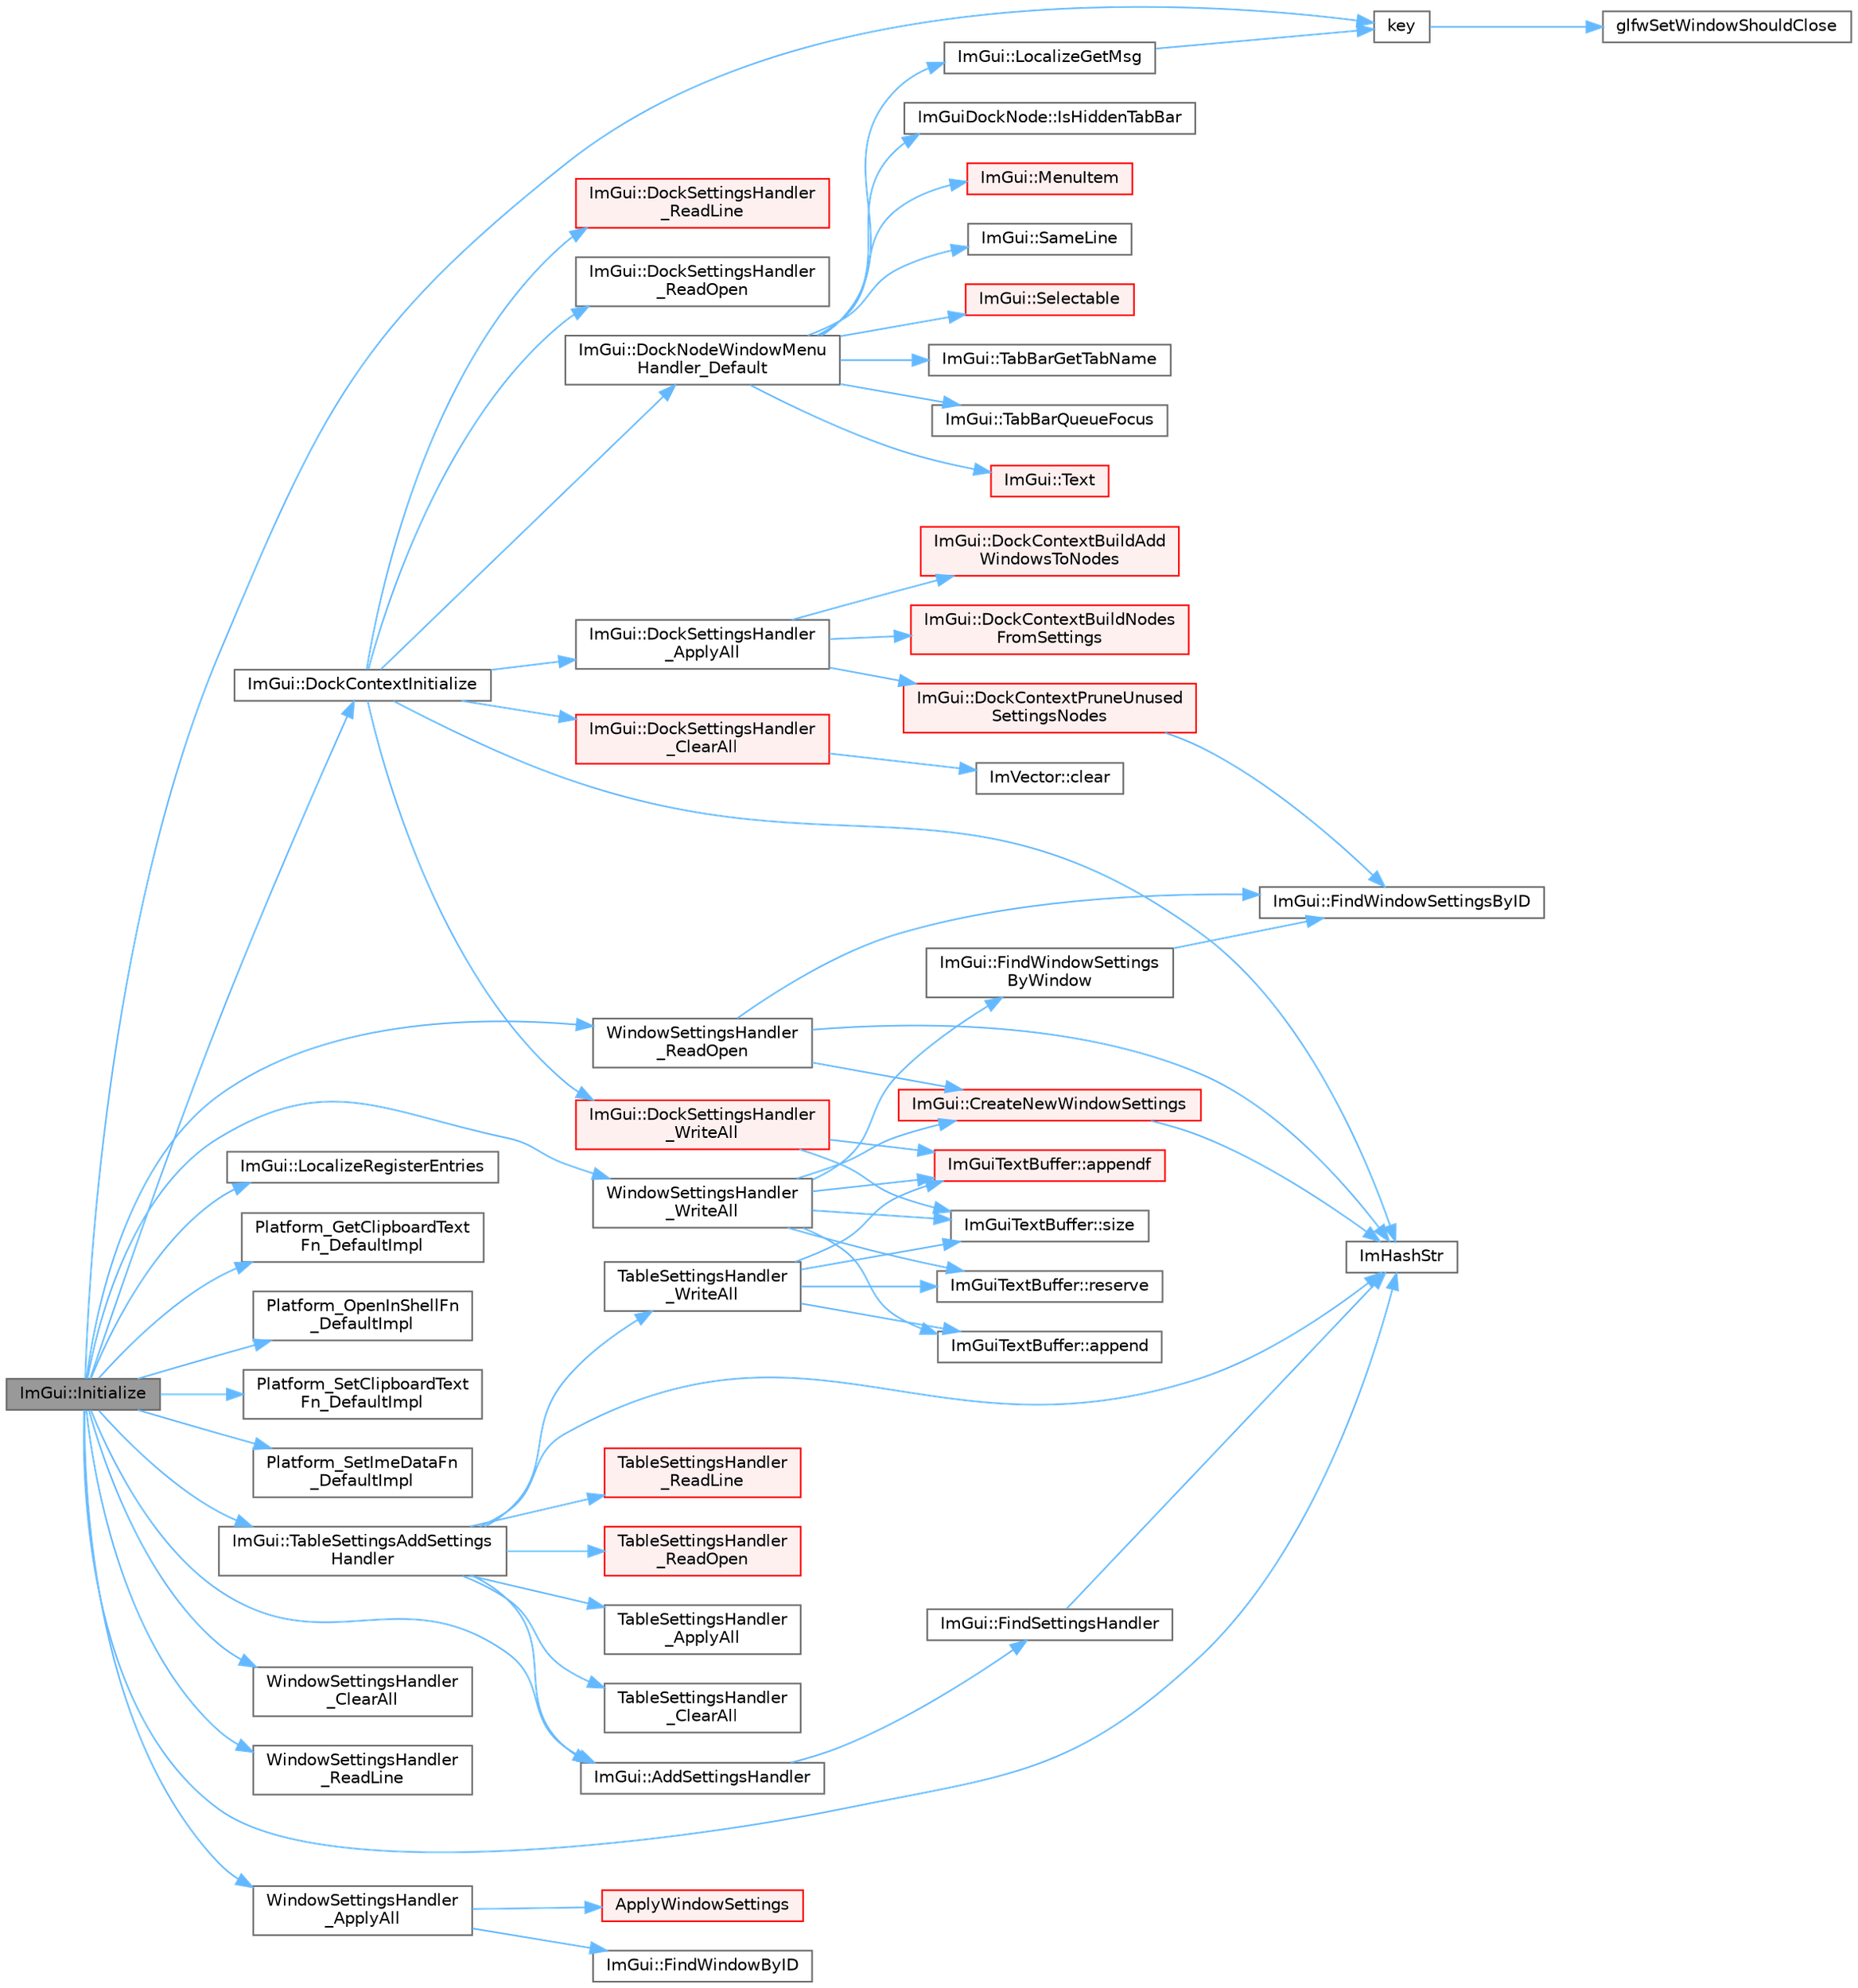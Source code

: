digraph "ImGui::Initialize"
{
 // LATEX_PDF_SIZE
  bgcolor="transparent";
  edge [fontname=Helvetica,fontsize=10,labelfontname=Helvetica,labelfontsize=10];
  node [fontname=Helvetica,fontsize=10,shape=box,height=0.2,width=0.4];
  rankdir="LR";
  Node1 [id="Node000001",label="ImGui::Initialize",height=0.2,width=0.4,color="gray40", fillcolor="grey60", style="filled", fontcolor="black",tooltip=" "];
  Node1 -> Node2 [id="edge1_Node000001_Node000002",color="steelblue1",style="solid",tooltip=" "];
  Node2 [id="Node000002",label="ImGui::AddSettingsHandler",height=0.2,width=0.4,color="grey40", fillcolor="white", style="filled",URL="$namespace_im_gui.html#ade13c9d3114fb2fae235a29a6388495d",tooltip=" "];
  Node2 -> Node3 [id="edge2_Node000002_Node000003",color="steelblue1",style="solid",tooltip=" "];
  Node3 [id="Node000003",label="ImGui::FindSettingsHandler",height=0.2,width=0.4,color="grey40", fillcolor="white", style="filled",URL="$namespace_im_gui.html#ad9e15440c52f63aa96ef3b3938d566f8",tooltip=" "];
  Node3 -> Node4 [id="edge3_Node000003_Node000004",color="steelblue1",style="solid",tooltip=" "];
  Node4 [id="Node000004",label="ImHashStr",height=0.2,width=0.4,color="grey40", fillcolor="white", style="filled",URL="$imgui_8cpp.html#ab6659b5d67f7a3369e099ce890e12223",tooltip=" "];
  Node1 -> Node5 [id="edge4_Node000001_Node000005",color="steelblue1",style="solid",tooltip=" "];
  Node5 [id="Node000005",label="ImGui::DockContextInitialize",height=0.2,width=0.4,color="grey40", fillcolor="white", style="filled",URL="$namespace_im_gui.html#a3b7bcf876b64c28c4eb3868f79728499",tooltip=" "];
  Node5 -> Node6 [id="edge5_Node000005_Node000006",color="steelblue1",style="solid",tooltip=" "];
  Node6 [id="Node000006",label="ImGui::DockNodeWindowMenu\lHandler_Default",height=0.2,width=0.4,color="grey40", fillcolor="white", style="filled",URL="$namespace_im_gui.html#a46592395e19aa3aacfccc2222693bec8",tooltip=" "];
  Node6 -> Node7 [id="edge6_Node000006_Node000007",color="steelblue1",style="solid",tooltip=" "];
  Node7 [id="Node000007",label="ImGuiDockNode::IsHiddenTabBar",height=0.2,width=0.4,color="grey40", fillcolor="white", style="filled",URL="$struct_im_gui_dock_node.html#aa558bdb7d207e4043c6027cf670109d8",tooltip=" "];
  Node6 -> Node8 [id="edge7_Node000006_Node000008",color="steelblue1",style="solid",tooltip=" "];
  Node8 [id="Node000008",label="ImGui::LocalizeGetMsg",height=0.2,width=0.4,color="grey40", fillcolor="white", style="filled",URL="$namespace_im_gui.html#a0560d8edbeb9985eda5334d2f01a6fad",tooltip=" "];
  Node8 -> Node9 [id="edge8_Node000008_Node000009",color="steelblue1",style="solid",tooltip=" "];
  Node9 [id="Node000009",label="key",height=0.2,width=0.4,color="grey40", fillcolor="white", style="filled",URL="$gears_8c.html#accd6b5b92b78666e36543412d4ac14cd",tooltip=" "];
  Node9 -> Node10 [id="edge9_Node000009_Node000010",color="steelblue1",style="solid",tooltip=" "];
  Node10 [id="Node000010",label="glfwSetWindowShouldClose",height=0.2,width=0.4,color="grey40", fillcolor="white", style="filled",URL="$group__window.html#ga1cadeda7a1e2f224e06a8415d30741aa",tooltip="Sets the close flag of the specified window."];
  Node6 -> Node11 [id="edge10_Node000006_Node000011",color="steelblue1",style="solid",tooltip=" "];
  Node11 [id="Node000011",label="ImGui::MenuItem",height=0.2,width=0.4,color="red", fillcolor="#FFF0F0", style="filled",URL="$namespace_im_gui.html#aa1bae511ca47478998693a9d8c84f2e6",tooltip=" "];
  Node6 -> Node125 [id="edge11_Node000006_Node000125",color="steelblue1",style="solid",tooltip=" "];
  Node125 [id="Node000125",label="ImGui::SameLine",height=0.2,width=0.4,color="grey40", fillcolor="white", style="filled",URL="$namespace_im_gui.html#addd433eb3aae59119e341e80db474f66",tooltip=" "];
  Node6 -> Node57 [id="edge12_Node000006_Node000057",color="steelblue1",style="solid",tooltip=" "];
  Node57 [id="Node000057",label="ImGui::Selectable",height=0.2,width=0.4,color="red", fillcolor="#FFF0F0", style="filled",URL="$namespace_im_gui.html#af98575238bda183a523df19fb447af60",tooltip=" "];
  Node6 -> Node160 [id="edge13_Node000006_Node000160",color="steelblue1",style="solid",tooltip=" "];
  Node160 [id="Node000160",label="ImGui::TabBarGetTabName",height=0.2,width=0.4,color="grey40", fillcolor="white", style="filled",URL="$namespace_im_gui.html#a5ad2340bc5e4f8b0f8a77e8dc5621531",tooltip=" "];
  Node6 -> Node161 [id="edge14_Node000006_Node000161",color="steelblue1",style="solid",tooltip=" "];
  Node161 [id="Node000161",label="ImGui::TabBarQueueFocus",height=0.2,width=0.4,color="grey40", fillcolor="white", style="filled",URL="$namespace_im_gui.html#a6808a631d32de769e33eaac85ff3d85c",tooltip=" "];
  Node6 -> Node162 [id="edge15_Node000006_Node000162",color="steelblue1",style="solid",tooltip=" "];
  Node162 [id="Node000162",label="ImGui::Text",height=0.2,width=0.4,color="red", fillcolor="#FFF0F0", style="filled",URL="$namespace_im_gui.html#a9e7b83611fe441d54fad2effb4bf4965",tooltip=" "];
  Node5 -> Node164 [id="edge16_Node000005_Node000164",color="steelblue1",style="solid",tooltip=" "];
  Node164 [id="Node000164",label="ImGui::DockSettingsHandler\l_ApplyAll",height=0.2,width=0.4,color="grey40", fillcolor="white", style="filled",URL="$namespace_im_gui.html#a5a15182dbd53ea7081397d1ad968bc79",tooltip=" "];
  Node164 -> Node165 [id="edge17_Node000164_Node000165",color="steelblue1",style="solid",tooltip=" "];
  Node165 [id="Node000165",label="ImGui::DockContextBuildAdd\lWindowsToNodes",height=0.2,width=0.4,color="red", fillcolor="#FFF0F0", style="filled",URL="$namespace_im_gui.html#a6402f947598015002ce2f82890484513",tooltip=" "];
  Node164 -> Node203 [id="edge18_Node000164_Node000203",color="steelblue1",style="solid",tooltip=" "];
  Node203 [id="Node000203",label="ImGui::DockContextBuildNodes\lFromSettings",height=0.2,width=0.4,color="red", fillcolor="#FFF0F0", style="filled",URL="$namespace_im_gui.html#a6d45bf3d75b8591675d83441f5745ae1",tooltip=" "];
  Node164 -> Node210 [id="edge19_Node000164_Node000210",color="steelblue1",style="solid",tooltip=" "];
  Node210 [id="Node000210",label="ImGui::DockContextPruneUnused\lSettingsNodes",height=0.2,width=0.4,color="red", fillcolor="#FFF0F0", style="filled",URL="$namespace_im_gui.html#adc0c133a37b7e56223cb104f8bca32dc",tooltip=" "];
  Node210 -> Node212 [id="edge20_Node000210_Node000212",color="steelblue1",style="solid",tooltip=" "];
  Node212 [id="Node000212",label="ImGui::FindWindowSettingsByID",height=0.2,width=0.4,color="grey40", fillcolor="white", style="filled",URL="$namespace_im_gui.html#a186a7c51e5dc70e54843c9e9415707e2",tooltip=" "];
  Node5 -> Node217 [id="edge21_Node000005_Node000217",color="steelblue1",style="solid",tooltip=" "];
  Node217 [id="Node000217",label="ImGui::DockSettingsHandler\l_ClearAll",height=0.2,width=0.4,color="red", fillcolor="#FFF0F0", style="filled",URL="$namespace_im_gui.html#a715a6e2d43d08b58727623d0a61aa92e",tooltip=" "];
  Node217 -> Node180 [id="edge22_Node000217_Node000180",color="steelblue1",style="solid",tooltip=" "];
  Node180 [id="Node000180",label="ImVector::clear",height=0.2,width=0.4,color="grey40", fillcolor="white", style="filled",URL="$struct_im_vector.html#ae2d401b4ec5f1113cdb8edb5a61a38f7",tooltip=" "];
  Node5 -> Node231 [id="edge23_Node000005_Node000231",color="steelblue1",style="solid",tooltip=" "];
  Node231 [id="Node000231",label="ImGui::DockSettingsHandler\l_ReadLine",height=0.2,width=0.4,color="red", fillcolor="#FFF0F0", style="filled",URL="$namespace_im_gui.html#a16b89ffa662d85c87662e7650eea4fb3",tooltip=" "];
  Node5 -> Node234 [id="edge24_Node000005_Node000234",color="steelblue1",style="solid",tooltip=" "];
  Node234 [id="Node000234",label="ImGui::DockSettingsHandler\l_ReadOpen",height=0.2,width=0.4,color="grey40", fillcolor="white", style="filled",URL="$namespace_im_gui.html#a6facf897fbca7a269042adf4f137f9fd",tooltip=" "];
  Node5 -> Node235 [id="edge25_Node000005_Node000235",color="steelblue1",style="solid",tooltip=" "];
  Node235 [id="Node000235",label="ImGui::DockSettingsHandler\l_WriteAll",height=0.2,width=0.4,color="red", fillcolor="#FFF0F0", style="filled",URL="$namespace_im_gui.html#ae3b26835e46a1c504ba368bf3440e951",tooltip=" "];
  Node235 -> Node236 [id="edge26_Node000235_Node000236",color="steelblue1",style="solid",tooltip=" "];
  Node236 [id="Node000236",label="ImGuiTextBuffer::appendf",height=0.2,width=0.4,color="red", fillcolor="#FFF0F0", style="filled",URL="$struct_im_gui_text_buffer.html#a1c5892db030c5364823793f472754c9e",tooltip=" "];
  Node235 -> Node241 [id="edge27_Node000235_Node000241",color="steelblue1",style="solid",tooltip=" "];
  Node241 [id="Node000241",label="ImGuiTextBuffer::size",height=0.2,width=0.4,color="grey40", fillcolor="white", style="filled",URL="$struct_im_gui_text_buffer.html#a2811fcd43e0224eb3bd0f3464b634289",tooltip=" "];
  Node5 -> Node4 [id="edge28_Node000005_Node000004",color="steelblue1",style="solid",tooltip=" "];
  Node1 -> Node4 [id="edge29_Node000001_Node000004",color="steelblue1",style="solid",tooltip=" "];
  Node1 -> Node9 [id="edge30_Node000001_Node000009",color="steelblue1",style="solid",tooltip=" "];
  Node1 -> Node242 [id="edge31_Node000001_Node000242",color="steelblue1",style="solid",tooltip=" "];
  Node242 [id="Node000242",label="ImGui::LocalizeRegisterEntries",height=0.2,width=0.4,color="grey40", fillcolor="white", style="filled",URL="$namespace_im_gui.html#a676850197b862c70a447880ae5087895",tooltip=" "];
  Node1 -> Node243 [id="edge32_Node000001_Node000243",color="steelblue1",style="solid",tooltip=" "];
  Node243 [id="Node000243",label="Platform_GetClipboardText\lFn_DefaultImpl",height=0.2,width=0.4,color="grey40", fillcolor="white", style="filled",URL="$imgui_8cpp.html#a2421bb8978de8787e5c9c85edc80fe82",tooltip=" "];
  Node1 -> Node244 [id="edge33_Node000001_Node000244",color="steelblue1",style="solid",tooltip=" "];
  Node244 [id="Node000244",label="Platform_OpenInShellFn\l_DefaultImpl",height=0.2,width=0.4,color="grey40", fillcolor="white", style="filled",URL="$imgui_8cpp.html#ab7298cb2396098ef9145a374ac3f4381",tooltip=" "];
  Node1 -> Node245 [id="edge34_Node000001_Node000245",color="steelblue1",style="solid",tooltip=" "];
  Node245 [id="Node000245",label="Platform_SetClipboardText\lFn_DefaultImpl",height=0.2,width=0.4,color="grey40", fillcolor="white", style="filled",URL="$imgui_8cpp.html#a9dc5de818052845de948ffc79e925e04",tooltip=" "];
  Node1 -> Node246 [id="edge35_Node000001_Node000246",color="steelblue1",style="solid",tooltip=" "];
  Node246 [id="Node000246",label="Platform_SetImeDataFn\l_DefaultImpl",height=0.2,width=0.4,color="grey40", fillcolor="white", style="filled",URL="$imgui_8cpp.html#a35cee2a16eebdfb722ef537c94ef2625",tooltip=" "];
  Node1 -> Node247 [id="edge36_Node000001_Node000247",color="steelblue1",style="solid",tooltip=" "];
  Node247 [id="Node000247",label="ImGui::TableSettingsAddSettings\lHandler",height=0.2,width=0.4,color="grey40", fillcolor="white", style="filled",URL="$namespace_im_gui.html#a49786e01457877baef3eb8c01eca38d1",tooltip=" "];
  Node247 -> Node2 [id="edge37_Node000247_Node000002",color="steelblue1",style="solid",tooltip=" "];
  Node247 -> Node4 [id="edge38_Node000247_Node000004",color="steelblue1",style="solid",tooltip=" "];
  Node247 -> Node248 [id="edge39_Node000247_Node000248",color="steelblue1",style="solid",tooltip=" "];
  Node248 [id="Node000248",label="TableSettingsHandler\l_ApplyAll",height=0.2,width=0.4,color="grey40", fillcolor="white", style="filled",URL="$imgui__tables_8cpp.html#afbcb0e08aa823944c0b6fe412821562b",tooltip=" "];
  Node247 -> Node249 [id="edge40_Node000247_Node000249",color="steelblue1",style="solid",tooltip=" "];
  Node249 [id="Node000249",label="TableSettingsHandler\l_ClearAll",height=0.2,width=0.4,color="grey40", fillcolor="white", style="filled",URL="$imgui__tables_8cpp.html#a72509642c50a5c4abc1efa33e69d2ca1",tooltip=" "];
  Node247 -> Node250 [id="edge41_Node000247_Node000250",color="steelblue1",style="solid",tooltip=" "];
  Node250 [id="Node000250",label="TableSettingsHandler\l_ReadLine",height=0.2,width=0.4,color="red", fillcolor="#FFF0F0", style="filled",URL="$imgui__tables_8cpp.html#aba3f3f2dbb7e835738033a419bfdd73c",tooltip=" "];
  Node247 -> Node252 [id="edge42_Node000247_Node000252",color="steelblue1",style="solid",tooltip=" "];
  Node252 [id="Node000252",label="TableSettingsHandler\l_ReadOpen",height=0.2,width=0.4,color="red", fillcolor="#FFF0F0", style="filled",URL="$imgui__tables_8cpp.html#af80e16664c0cb81be75c414c9010a810",tooltip=" "];
  Node247 -> Node257 [id="edge43_Node000247_Node000257",color="steelblue1",style="solid",tooltip=" "];
  Node257 [id="Node000257",label="TableSettingsHandler\l_WriteAll",height=0.2,width=0.4,color="grey40", fillcolor="white", style="filled",URL="$imgui__tables_8cpp.html#af7d20f2a36d3a68b646eaf68dd785900",tooltip=" "];
  Node257 -> Node258 [id="edge44_Node000257_Node000258",color="steelblue1",style="solid",tooltip=" "];
  Node258 [id="Node000258",label="ImGuiTextBuffer::append",height=0.2,width=0.4,color="grey40", fillcolor="white", style="filled",URL="$struct_im_gui_text_buffer.html#a9101840866a9e5408ea1e25a779a40dc",tooltip=" "];
  Node257 -> Node236 [id="edge45_Node000257_Node000236",color="steelblue1",style="solid",tooltip=" "];
  Node257 -> Node259 [id="edge46_Node000257_Node000259",color="steelblue1",style="solid",tooltip=" "];
  Node259 [id="Node000259",label="ImGuiTextBuffer::reserve",height=0.2,width=0.4,color="grey40", fillcolor="white", style="filled",URL="$struct_im_gui_text_buffer.html#a3271f361e0f1997f4c3eb77665fdf161",tooltip=" "];
  Node257 -> Node241 [id="edge47_Node000257_Node000241",color="steelblue1",style="solid",tooltip=" "];
  Node1 -> Node260 [id="edge48_Node000001_Node000260",color="steelblue1",style="solid",tooltip=" "];
  Node260 [id="Node000260",label="WindowSettingsHandler\l_ApplyAll",height=0.2,width=0.4,color="grey40", fillcolor="white", style="filled",URL="$imgui_8cpp.html#a4f345909ba493da1c34b89bb89ac4475",tooltip=" "];
  Node260 -> Node261 [id="edge49_Node000260_Node000261",color="steelblue1",style="solid",tooltip=" "];
  Node261 [id="Node000261",label="ApplyWindowSettings",height=0.2,width=0.4,color="red", fillcolor="#FFF0F0", style="filled",URL="$imgui_8cpp.html#a1dc50294d00308b0e87af6cace2fe04e",tooltip=" "];
  Node260 -> Node208 [id="edge50_Node000260_Node000208",color="steelblue1",style="solid",tooltip=" "];
  Node208 [id="Node000208",label="ImGui::FindWindowByID",height=0.2,width=0.4,color="grey40", fillcolor="white", style="filled",URL="$namespace_im_gui.html#a82204d8800dc3a072ddbcbd2aecc48ac",tooltip=" "];
  Node1 -> Node263 [id="edge51_Node000001_Node000263",color="steelblue1",style="solid",tooltip=" "];
  Node263 [id="Node000263",label="WindowSettingsHandler\l_ClearAll",height=0.2,width=0.4,color="grey40", fillcolor="white", style="filled",URL="$imgui_8cpp.html#a942052dc32d118a3455ea9cc244c41ad",tooltip=" "];
  Node1 -> Node264 [id="edge52_Node000001_Node000264",color="steelblue1",style="solid",tooltip=" "];
  Node264 [id="Node000264",label="WindowSettingsHandler\l_ReadLine",height=0.2,width=0.4,color="grey40", fillcolor="white", style="filled",URL="$imgui_8cpp.html#a8f46722f3d3b6a30f8f8256aaa34f274",tooltip=" "];
  Node1 -> Node265 [id="edge53_Node000001_Node000265",color="steelblue1",style="solid",tooltip=" "];
  Node265 [id="Node000265",label="WindowSettingsHandler\l_ReadOpen",height=0.2,width=0.4,color="grey40", fillcolor="white", style="filled",URL="$imgui_8cpp.html#a96167b8831eaf55d73bfd79411b01fd6",tooltip=" "];
  Node265 -> Node266 [id="edge54_Node000265_Node000266",color="steelblue1",style="solid",tooltip=" "];
  Node266 [id="Node000266",label="ImGui::CreateNewWindowSettings",height=0.2,width=0.4,color="red", fillcolor="#FFF0F0", style="filled",URL="$namespace_im_gui.html#a2f325a08e833855b408f70a96d5fa064",tooltip=" "];
  Node266 -> Node4 [id="edge55_Node000266_Node000004",color="steelblue1",style="solid",tooltip=" "];
  Node265 -> Node212 [id="edge56_Node000265_Node000212",color="steelblue1",style="solid",tooltip=" "];
  Node265 -> Node4 [id="edge57_Node000265_Node000004",color="steelblue1",style="solid",tooltip=" "];
  Node1 -> Node268 [id="edge58_Node000001_Node000268",color="steelblue1",style="solid",tooltip=" "];
  Node268 [id="Node000268",label="WindowSettingsHandler\l_WriteAll",height=0.2,width=0.4,color="grey40", fillcolor="white", style="filled",URL="$imgui_8cpp.html#a24623093a2b9a7babcc73f502bfabad0",tooltip=" "];
  Node268 -> Node258 [id="edge59_Node000268_Node000258",color="steelblue1",style="solid",tooltip=" "];
  Node268 -> Node236 [id="edge60_Node000268_Node000236",color="steelblue1",style="solid",tooltip=" "];
  Node268 -> Node266 [id="edge61_Node000268_Node000266",color="steelblue1",style="solid",tooltip=" "];
  Node268 -> Node269 [id="edge62_Node000268_Node000269",color="steelblue1",style="solid",tooltip=" "];
  Node269 [id="Node000269",label="ImGui::FindWindowSettings\lByWindow",height=0.2,width=0.4,color="grey40", fillcolor="white", style="filled",URL="$namespace_im_gui.html#aa3791d9fe372fb96ae9672c88070385a",tooltip=" "];
  Node269 -> Node212 [id="edge63_Node000269_Node000212",color="steelblue1",style="solid",tooltip=" "];
  Node268 -> Node259 [id="edge64_Node000268_Node000259",color="steelblue1",style="solid",tooltip=" "];
  Node268 -> Node241 [id="edge65_Node000268_Node000241",color="steelblue1",style="solid",tooltip=" "];
}
